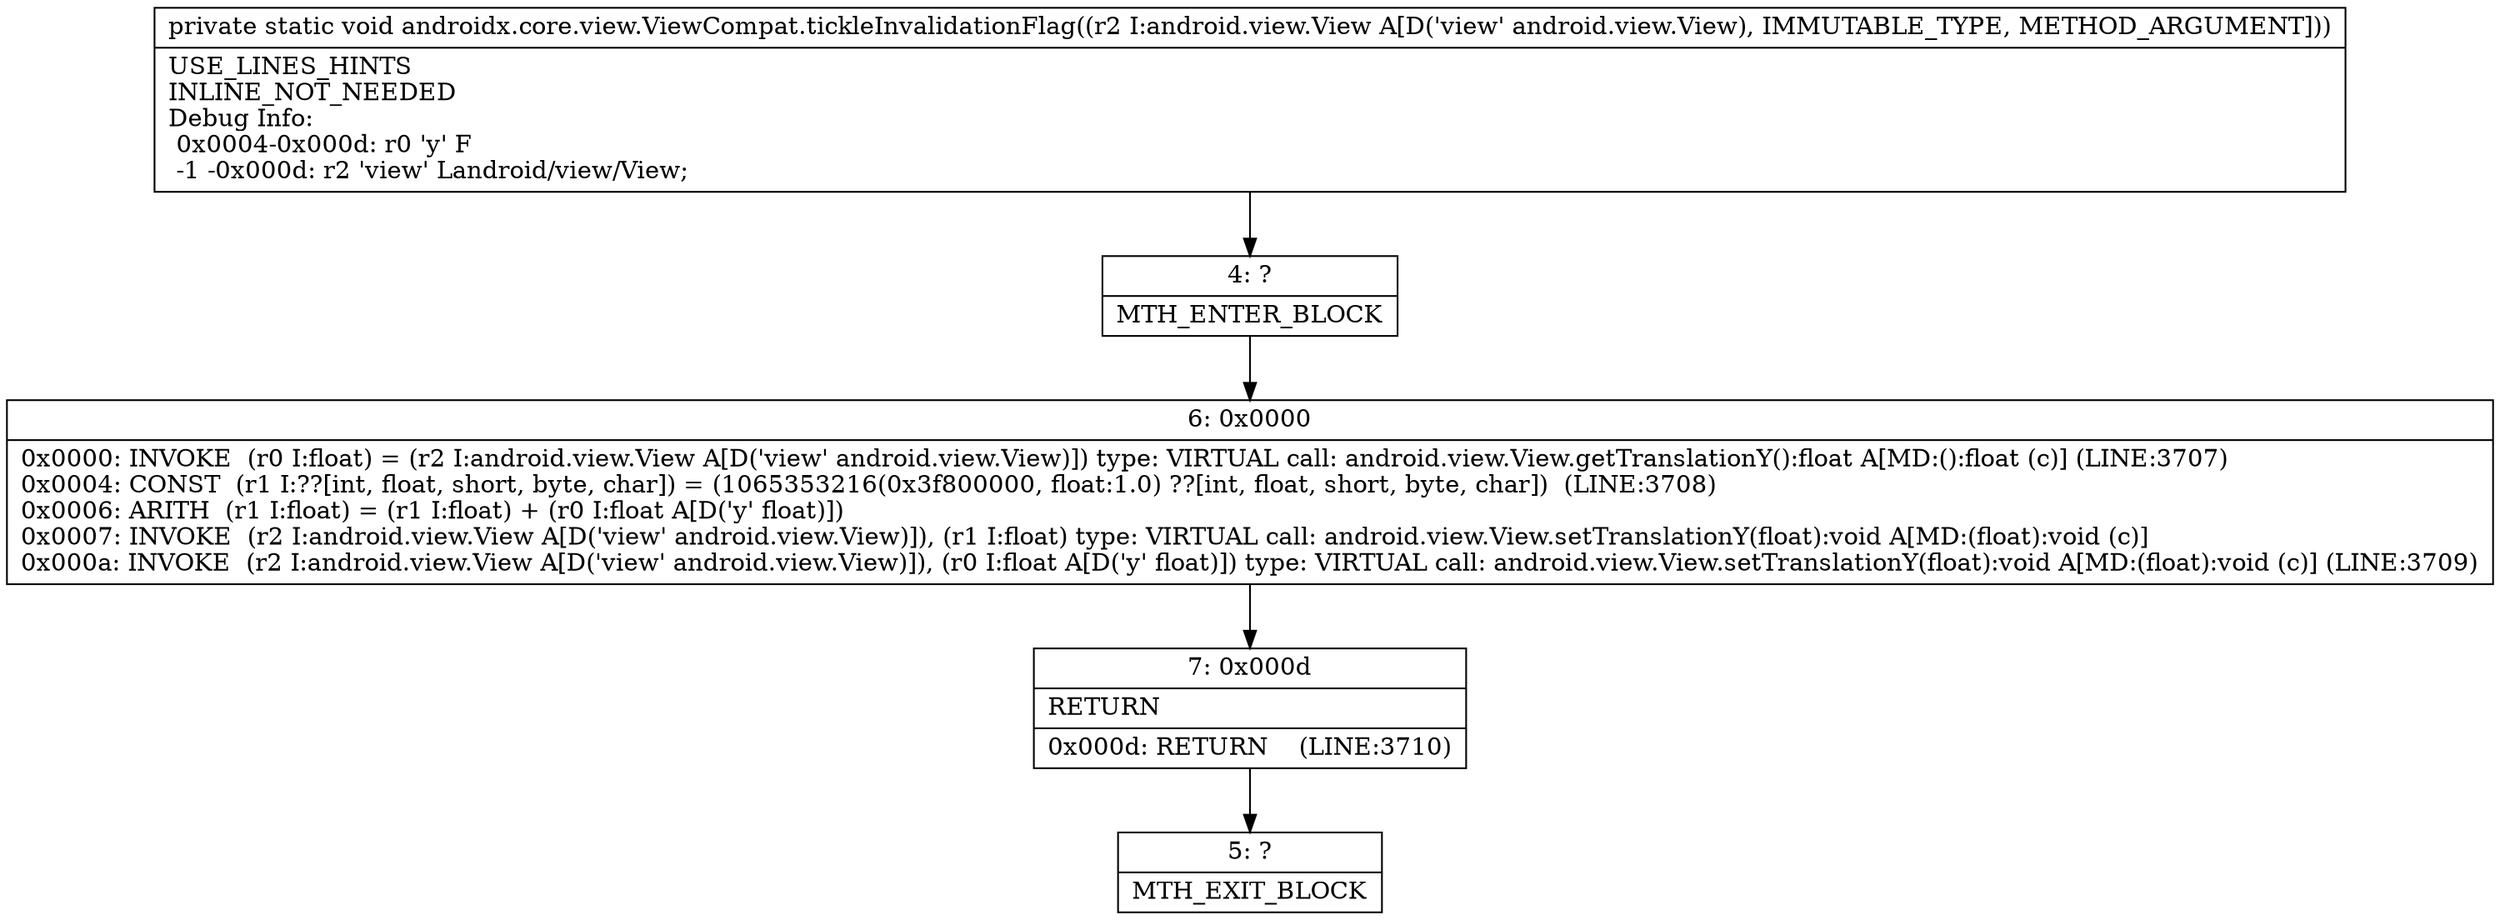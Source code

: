 digraph "CFG forandroidx.core.view.ViewCompat.tickleInvalidationFlag(Landroid\/view\/View;)V" {
Node_4 [shape=record,label="{4\:\ ?|MTH_ENTER_BLOCK\l}"];
Node_6 [shape=record,label="{6\:\ 0x0000|0x0000: INVOKE  (r0 I:float) = (r2 I:android.view.View A[D('view' android.view.View)]) type: VIRTUAL call: android.view.View.getTranslationY():float A[MD:():float (c)] (LINE:3707)\l0x0004: CONST  (r1 I:??[int, float, short, byte, char]) = (1065353216(0x3f800000, float:1.0) ??[int, float, short, byte, char])  (LINE:3708)\l0x0006: ARITH  (r1 I:float) = (r1 I:float) + (r0 I:float A[D('y' float)]) \l0x0007: INVOKE  (r2 I:android.view.View A[D('view' android.view.View)]), (r1 I:float) type: VIRTUAL call: android.view.View.setTranslationY(float):void A[MD:(float):void (c)]\l0x000a: INVOKE  (r2 I:android.view.View A[D('view' android.view.View)]), (r0 I:float A[D('y' float)]) type: VIRTUAL call: android.view.View.setTranslationY(float):void A[MD:(float):void (c)] (LINE:3709)\l}"];
Node_7 [shape=record,label="{7\:\ 0x000d|RETURN\l|0x000d: RETURN    (LINE:3710)\l}"];
Node_5 [shape=record,label="{5\:\ ?|MTH_EXIT_BLOCK\l}"];
MethodNode[shape=record,label="{private static void androidx.core.view.ViewCompat.tickleInvalidationFlag((r2 I:android.view.View A[D('view' android.view.View), IMMUTABLE_TYPE, METHOD_ARGUMENT]))  | USE_LINES_HINTS\lINLINE_NOT_NEEDED\lDebug Info:\l  0x0004\-0x000d: r0 'y' F\l  \-1 \-0x000d: r2 'view' Landroid\/view\/View;\l}"];
MethodNode -> Node_4;Node_4 -> Node_6;
Node_6 -> Node_7;
Node_7 -> Node_5;
}

